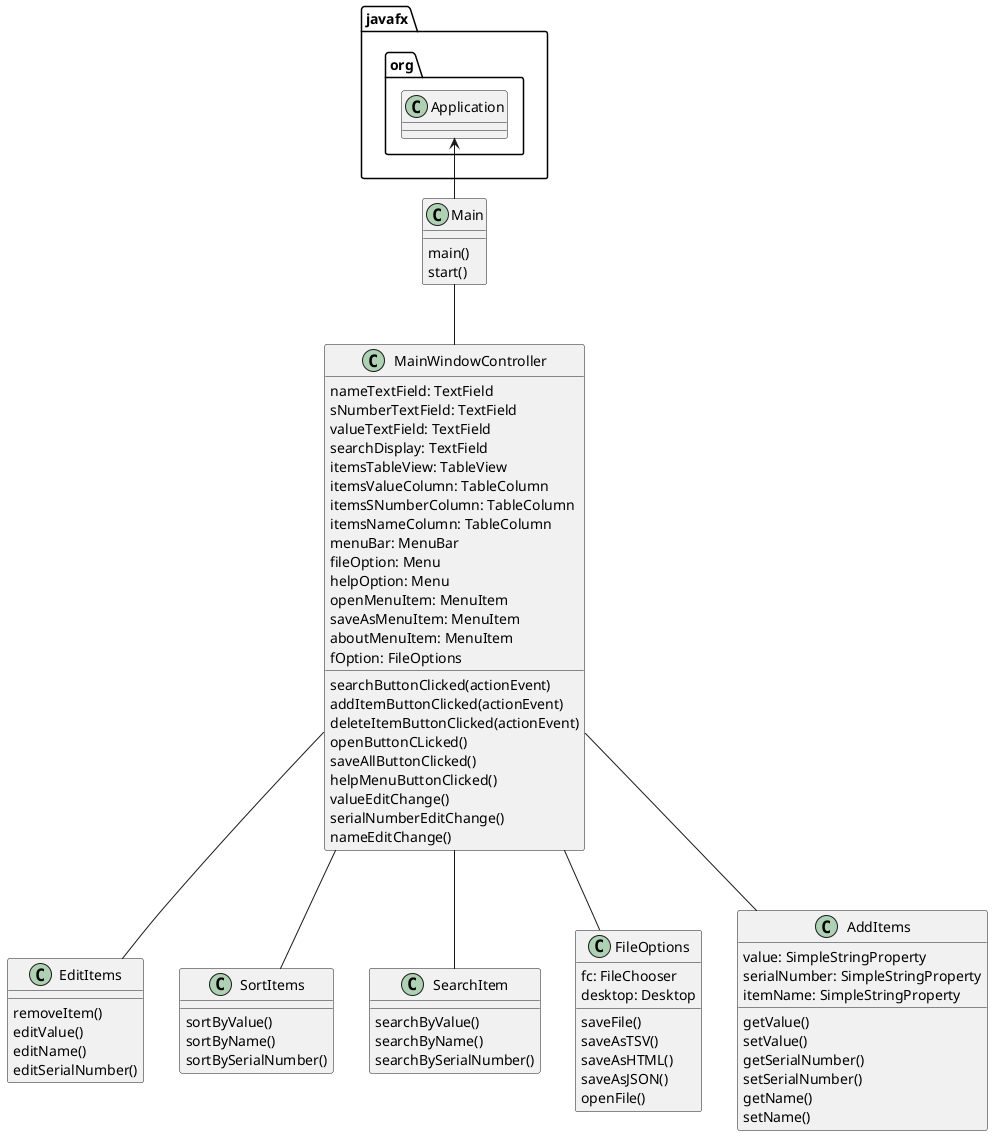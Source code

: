 @startuml

javafx.org.Application <-- Main
Main -- MainWindowController
MainWindowController -- EditItems
MainWindowController -- SortItems
MainWindowController -- SearchItem
MainWindowController -- FileOptions
MainWindowController -- AddItems

class Main{
    main()
    start()
}

class MainWindowController{
    nameTextField: TextField
    sNumberTextField: TextField
    valueTextField: TextField
    searchDisplay: TextField
    itemsTableView: TableView
    itemsValueColumn: TableColumn
    itemsSNumberColumn: TableColumn
    itemsNameColumn: TableColumn
    menuBar: MenuBar
    fileOption: Menu
    helpOption: Menu
    openMenuItem: MenuItem
    saveAsMenuItem: MenuItem
    aboutMenuItem: MenuItem
    fOption: FileOptions

    searchButtonClicked(actionEvent)
    addItemButtonClicked(actionEvent)
    deleteItemButtonClicked(actionEvent)
    openButtonCLicked()
    saveAllButtonClicked()
    helpMenuButtonClicked()
    valueEditChange()
    serialNumberEditChange()
    nameEditChange()
}

class AddItems{
    value: SimpleStringProperty
    serialNumber: SimpleStringProperty
    itemName: SimpleStringProperty

    getValue()
    setValue()
    getSerialNumber()
    setSerialNumber()
    getName()
    setName()
}

class EditItems {
    removeItem()
    editValue()
    editName()
    editSerialNumber()
}

class SortItems{
    sortByValue()
    sortByName()
    sortBySerialNumber()
}

class SearchItem{
    searchByValue()
    searchByName()
    searchBySerialNumber()
}

class FileOptions{
    fc: FileChooser
    desktop: Desktop

    saveFile()
    saveAsTSV()
    saveAsHTML()
    saveAsJSON()
    openFile()
}

@enduml